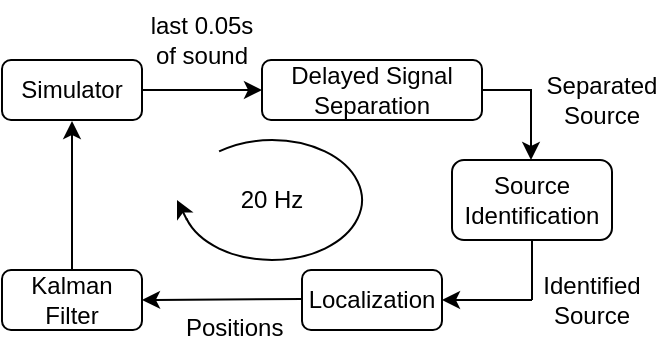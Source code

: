 <mxfile version="12.3.8" type="device" pages="1"><diagram id="qAntNkhK-lNGdXjDny-0" name="Page-1"><mxGraphModel dx="441" dy="226" grid="1" gridSize="10" guides="1" tooltips="1" connect="1" arrows="1" fold="1" page="1" pageScale="1" pageWidth="850" pageHeight="1100" math="0" shadow="0"><root><mxCell id="0"/><mxCell id="1" parent="0"/><mxCell id="YAvnN1V0nWKbqTQ80y9L-1" value="Simulator" style="rounded=1;whiteSpace=wrap;html=1;" vertex="1" parent="1"><mxGeometry x="140" y="160" width="70" height="30" as="geometry"/></mxCell><mxCell id="YAvnN1V0nWKbqTQ80y9L-2" value="" style="endArrow=classic;html=1;entryX=0;entryY=0.5;entryDx=0;entryDy=0;" edge="1" parent="1" target="YAvnN1V0nWKbqTQ80y9L-4"><mxGeometry width="50" height="50" relative="1" as="geometry"><mxPoint x="210" y="175" as="sourcePoint"/><mxPoint x="250" y="175" as="targetPoint"/></mxGeometry></mxCell><mxCell id="YAvnN1V0nWKbqTQ80y9L-3" value="last 0.05s of sound" style="text;html=1;strokeColor=none;fillColor=none;align=center;verticalAlign=middle;whiteSpace=wrap;rounded=0;" vertex="1" parent="1"><mxGeometry x="210" y="130" width="60" height="40" as="geometry"/></mxCell><mxCell id="YAvnN1V0nWKbqTQ80y9L-4" value="Delayed Signal Separation" style="rounded=1;whiteSpace=wrap;html=1;" vertex="1" parent="1"><mxGeometry x="270" y="160" width="110" height="30" as="geometry"/></mxCell><mxCell id="YAvnN1V0nWKbqTQ80y9L-8" value="" style="endArrow=classic;html=1;" edge="1" parent="1"><mxGeometry width="50" height="50" relative="1" as="geometry"><mxPoint x="404.5" y="175" as="sourcePoint"/><mxPoint x="404.5" y="210" as="targetPoint"/></mxGeometry></mxCell><mxCell id="YAvnN1V0nWKbqTQ80y9L-9" value="Source Identification" style="rounded=1;whiteSpace=wrap;html=1;" vertex="1" parent="1"><mxGeometry x="365" y="210" width="80" height="40" as="geometry"/></mxCell><mxCell id="YAvnN1V0nWKbqTQ80y9L-10" value="" style="endArrow=none;html=1;" edge="1" parent="1"><mxGeometry width="50" height="50" relative="1" as="geometry"><mxPoint x="380" y="175" as="sourcePoint"/><mxPoint x="405" y="175" as="targetPoint"/></mxGeometry></mxCell><mxCell id="YAvnN1V0nWKbqTQ80y9L-11" value="Identified Source" style="text;html=1;strokeColor=none;fillColor=none;align=center;verticalAlign=middle;whiteSpace=wrap;rounded=0;" vertex="1" parent="1"><mxGeometry x="405" y="260" width="60" height="40" as="geometry"/></mxCell><mxCell id="YAvnN1V0nWKbqTQ80y9L-13" value="" style="endArrow=none;html=1;" edge="1" parent="1"><mxGeometry width="50" height="50" relative="1" as="geometry"><mxPoint x="405" y="250" as="sourcePoint"/><mxPoint x="405" y="280" as="targetPoint"/></mxGeometry></mxCell><mxCell id="YAvnN1V0nWKbqTQ80y9L-14" value="" style="endArrow=classic;html=1;" edge="1" parent="1"><mxGeometry width="50" height="50" relative="1" as="geometry"><mxPoint x="405" y="280" as="sourcePoint"/><mxPoint x="360" y="280" as="targetPoint"/></mxGeometry></mxCell><mxCell id="YAvnN1V0nWKbqTQ80y9L-15" value="Localization" style="rounded=1;whiteSpace=wrap;html=1;" vertex="1" parent="1"><mxGeometry x="290" y="265" width="70" height="30" as="geometry"/></mxCell><mxCell id="YAvnN1V0nWKbqTQ80y9L-16" value="Separated Source" style="text;html=1;strokeColor=none;fillColor=none;align=center;verticalAlign=middle;whiteSpace=wrap;rounded=0;" vertex="1" parent="1"><mxGeometry x="410" y="160" width="60" height="40" as="geometry"/></mxCell><mxCell id="YAvnN1V0nWKbqTQ80y9L-17" value="" style="endArrow=classic;html=1;entryX=1;entryY=0.5;entryDx=0;entryDy=0;" edge="1" parent="1" target="YAvnN1V0nWKbqTQ80y9L-21"><mxGeometry width="50" height="50" relative="1" as="geometry"><mxPoint x="290" y="279.5" as="sourcePoint"/><mxPoint x="220" y="280" as="targetPoint"/></mxGeometry></mxCell><mxCell id="YAvnN1V0nWKbqTQ80y9L-18" value="Positions" style="text;html=1;" vertex="1" parent="1"><mxGeometry x="230" y="280" width="50" height="30" as="geometry"/></mxCell><mxCell id="YAvnN1V0nWKbqTQ80y9L-21" value="Kalman Filter" style="rounded=1;whiteSpace=wrap;html=1;" vertex="1" parent="1"><mxGeometry x="140" y="265" width="70" height="30" as="geometry"/></mxCell><mxCell id="YAvnN1V0nWKbqTQ80y9L-24" value="" style="endArrow=classic;html=1;entryX=1;entryY=0.5;entryDx=0;entryDy=0;exitX=0.5;exitY=0;exitDx=0;exitDy=0;" edge="1" parent="1" source="YAvnN1V0nWKbqTQ80y9L-21"><mxGeometry width="50" height="50" relative="1" as="geometry"><mxPoint x="175" y="260" as="sourcePoint"/><mxPoint x="175" y="190.5" as="targetPoint"/></mxGeometry></mxCell><mxCell id="YAvnN1V0nWKbqTQ80y9L-27" value="" style="verticalLabelPosition=bottom;verticalAlign=top;html=1;shape=mxgraph.basic.arc;startAngle=0.3;endAngle=0.1;flipH=1;" vertex="1" parent="1"><mxGeometry x="230" y="200" width="90" height="60" as="geometry"/></mxCell><mxCell id="YAvnN1V0nWKbqTQ80y9L-28" value="" style="endArrow=classic;html=1;" edge="1" parent="1"><mxGeometry width="50" height="50" relative="1" as="geometry"><mxPoint x="232.5" y="240" as="sourcePoint"/><mxPoint x="227.5" y="230" as="targetPoint"/></mxGeometry></mxCell><mxCell id="YAvnN1V0nWKbqTQ80y9L-29" value="20 Hz" style="text;html=1;strokeColor=none;fillColor=none;align=center;verticalAlign=middle;whiteSpace=wrap;rounded=0;" vertex="1" parent="1"><mxGeometry x="255" y="220" width="40" height="20" as="geometry"/></mxCell></root></mxGraphModel></diagram></mxfile>
